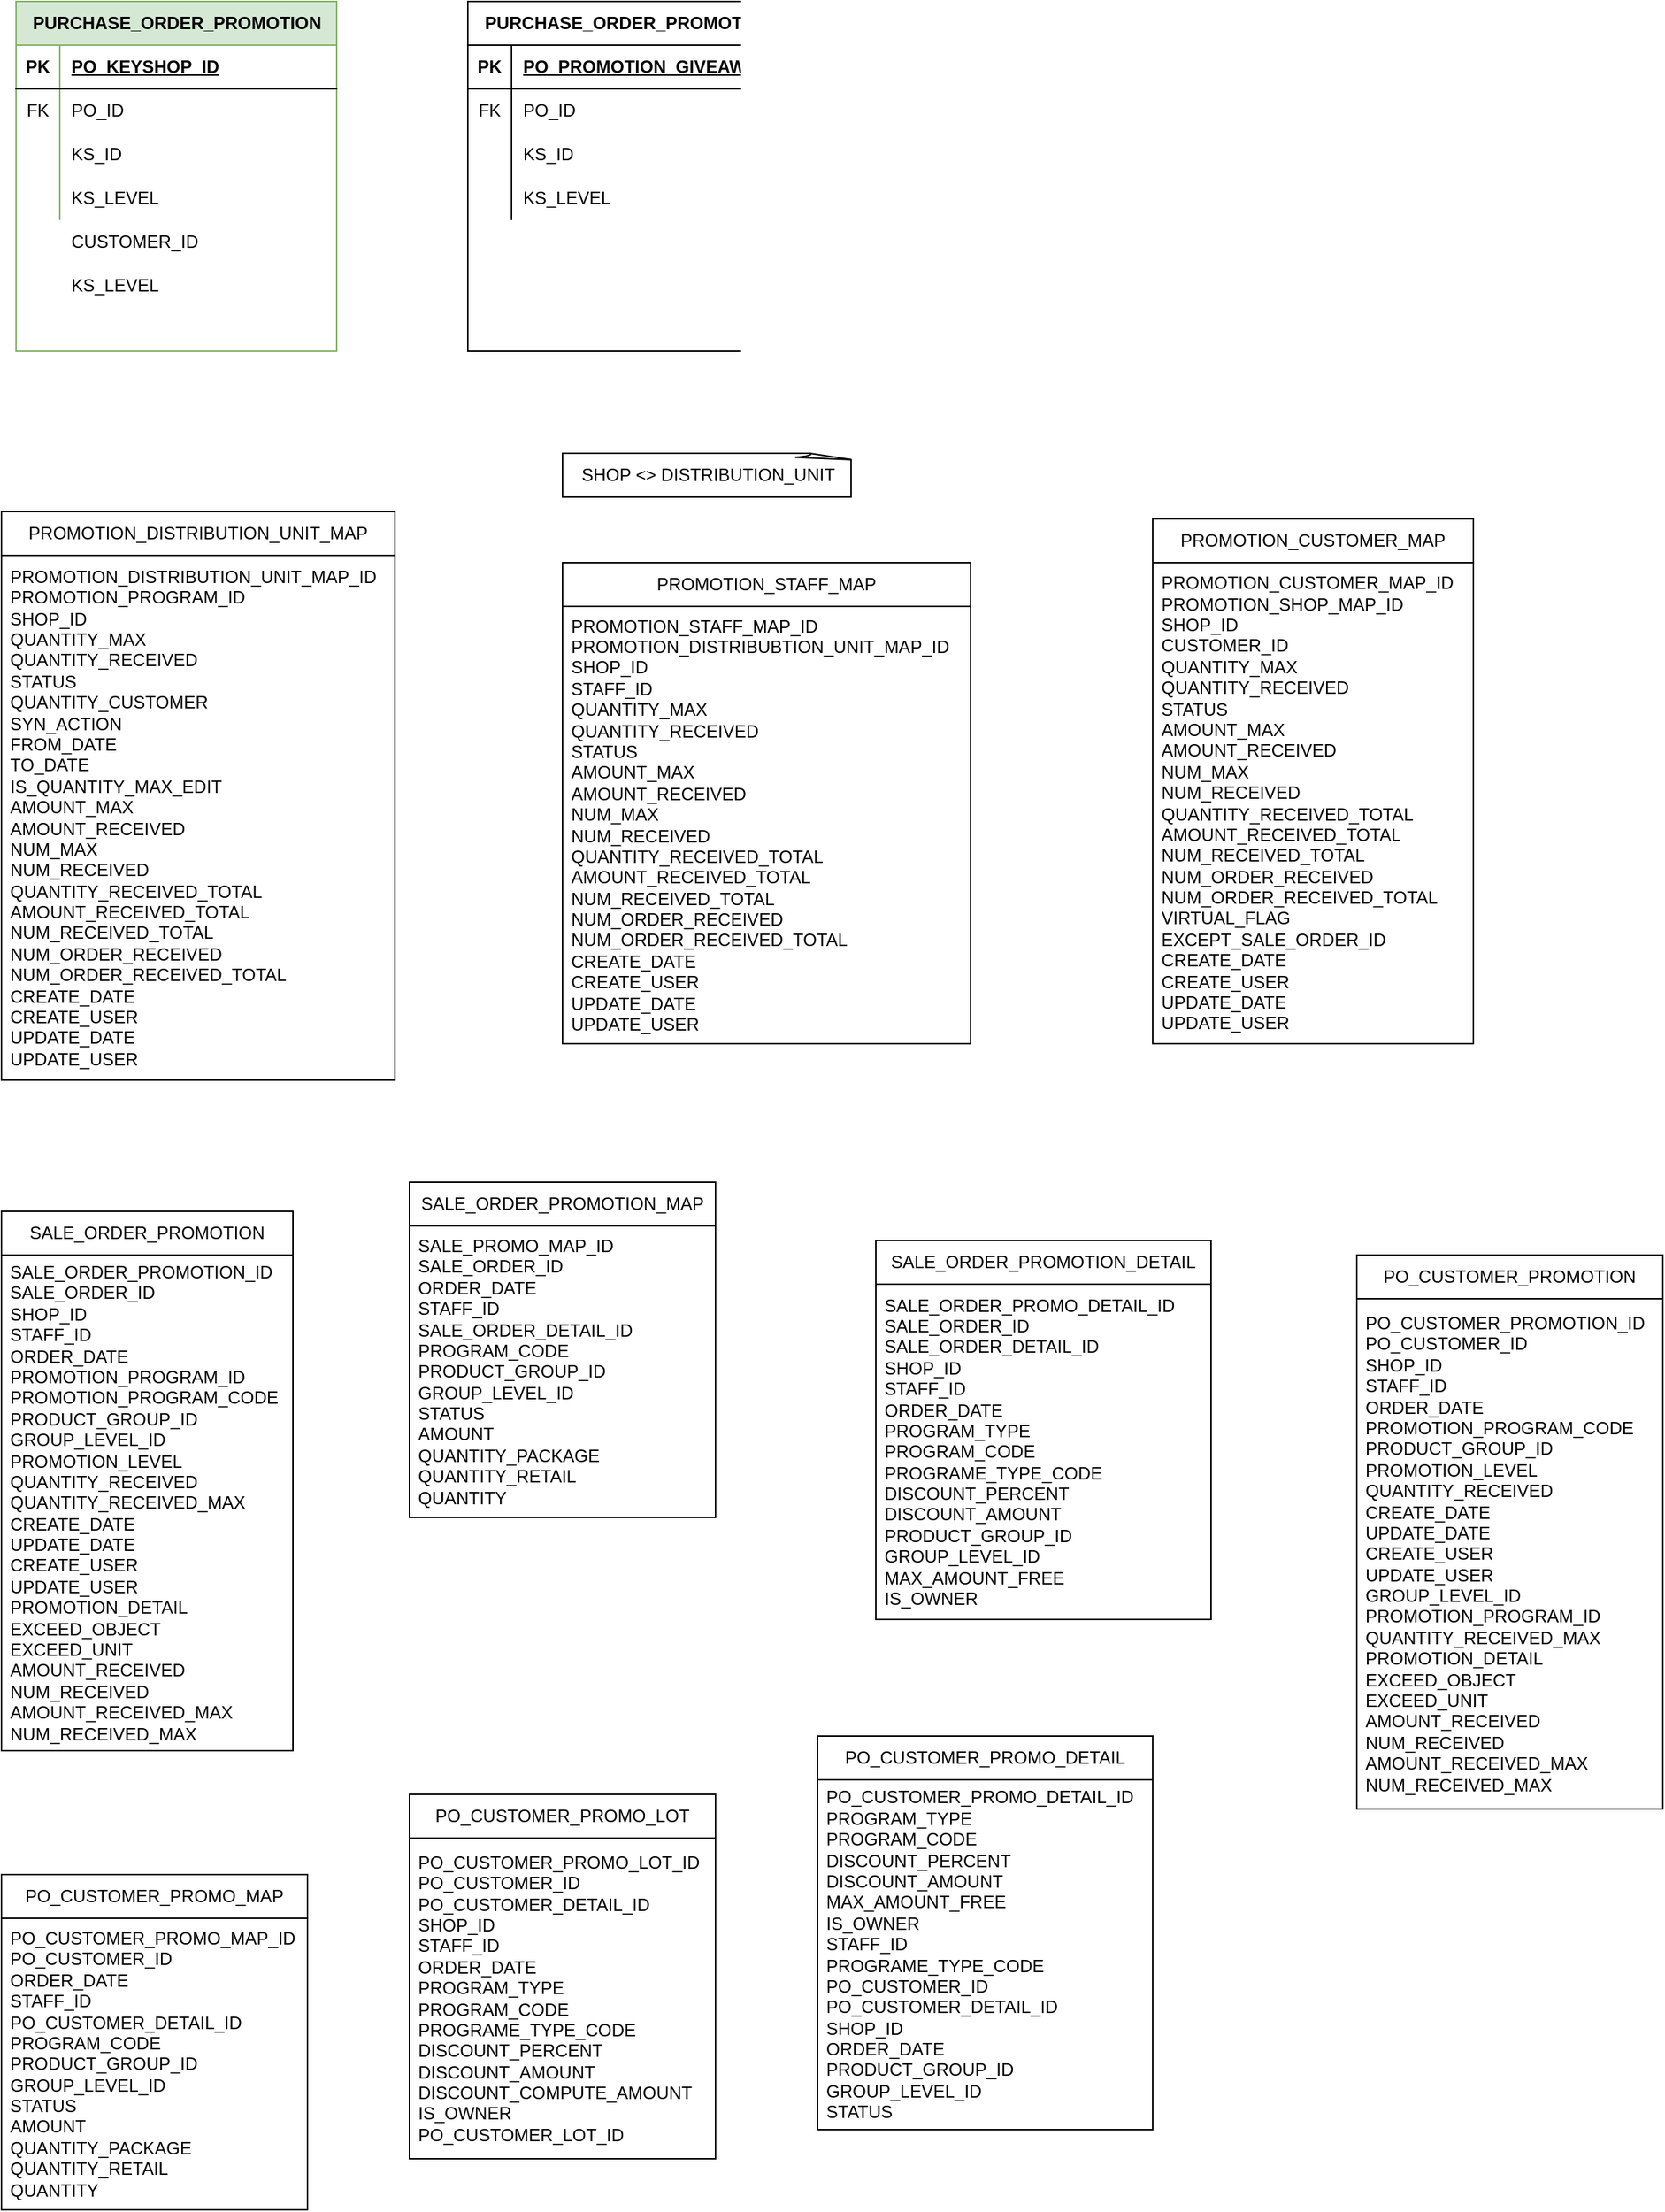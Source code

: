 <mxfile version="21.5.1" type="device" pages="2">
  <diagram name="Page-1" id="YAETa0RxRtE5zhAvjQMX">
    <mxGraphModel dx="2091" dy="976" grid="1" gridSize="10" guides="1" tooltips="1" connect="1" arrows="1" fold="1" page="1" pageScale="1" pageWidth="850" pageHeight="1100" math="0" shadow="0">
      <root>
        <mxCell id="0" />
        <mxCell id="1" parent="0" />
        <mxCell id="jFR62P29gJN-i9rjxBf2-14" value="PURCHASE_ORDER_PROMOTION" style="shape=table;startSize=30;container=1;collapsible=1;childLayout=tableLayout;fixedRows=1;rowLines=0;fontStyle=1;align=center;resizeLast=1;html=1;fillColor=#d5e8d4;strokeColor=#82b366;" parent="1" vertex="1">
          <mxGeometry x="50" y="250" width="220" height="240" as="geometry" />
        </mxCell>
        <mxCell id="jFR62P29gJN-i9rjxBf2-15" value="" style="shape=tableRow;horizontal=0;startSize=0;swimlaneHead=0;swimlaneBody=0;fillColor=none;collapsible=0;dropTarget=0;points=[[0,0.5],[1,0.5]];portConstraint=eastwest;top=0;left=0;right=0;bottom=1;" parent="jFR62P29gJN-i9rjxBf2-14" vertex="1">
          <mxGeometry y="30" width="220" height="30" as="geometry" />
        </mxCell>
        <mxCell id="jFR62P29gJN-i9rjxBf2-16" value="PK" style="shape=partialRectangle;connectable=0;fillColor=none;top=0;left=0;bottom=0;right=0;fontStyle=1;overflow=hidden;whiteSpace=wrap;html=1;" parent="jFR62P29gJN-i9rjxBf2-15" vertex="1">
          <mxGeometry width="30" height="30" as="geometry">
            <mxRectangle width="30" height="30" as="alternateBounds" />
          </mxGeometry>
        </mxCell>
        <mxCell id="jFR62P29gJN-i9rjxBf2-17" value="PO_KEYSHOP_ID" style="shape=partialRectangle;connectable=0;fillColor=none;top=0;left=0;bottom=0;right=0;align=left;spacingLeft=6;fontStyle=5;overflow=hidden;whiteSpace=wrap;html=1;" parent="jFR62P29gJN-i9rjxBf2-15" vertex="1">
          <mxGeometry x="30" width="190" height="30" as="geometry">
            <mxRectangle width="190" height="30" as="alternateBounds" />
          </mxGeometry>
        </mxCell>
        <mxCell id="jFR62P29gJN-i9rjxBf2-18" value="" style="shape=tableRow;horizontal=0;startSize=0;swimlaneHead=0;swimlaneBody=0;fillColor=none;collapsible=0;dropTarget=0;points=[[0,0.5],[1,0.5]];portConstraint=eastwest;top=0;left=0;right=0;bottom=0;" parent="jFR62P29gJN-i9rjxBf2-14" vertex="1">
          <mxGeometry y="60" width="220" height="30" as="geometry" />
        </mxCell>
        <mxCell id="jFR62P29gJN-i9rjxBf2-19" value="FK" style="shape=partialRectangle;connectable=0;fillColor=none;top=0;left=0;bottom=0;right=0;editable=1;overflow=hidden;whiteSpace=wrap;html=1;" parent="jFR62P29gJN-i9rjxBf2-18" vertex="1">
          <mxGeometry width="30" height="30" as="geometry">
            <mxRectangle width="30" height="30" as="alternateBounds" />
          </mxGeometry>
        </mxCell>
        <mxCell id="jFR62P29gJN-i9rjxBf2-20" value="PO_ID" style="shape=partialRectangle;connectable=0;fillColor=none;top=0;left=0;bottom=0;right=0;align=left;spacingLeft=6;overflow=hidden;whiteSpace=wrap;html=1;" parent="jFR62P29gJN-i9rjxBf2-18" vertex="1">
          <mxGeometry x="30" width="190" height="30" as="geometry">
            <mxRectangle width="190" height="30" as="alternateBounds" />
          </mxGeometry>
        </mxCell>
        <mxCell id="jFR62P29gJN-i9rjxBf2-21" value="" style="shape=tableRow;horizontal=0;startSize=0;swimlaneHead=0;swimlaneBody=0;fillColor=none;collapsible=0;dropTarget=0;points=[[0,0.5],[1,0.5]];portConstraint=eastwest;top=0;left=0;right=0;bottom=0;" parent="jFR62P29gJN-i9rjxBf2-14" vertex="1">
          <mxGeometry y="90" width="220" height="30" as="geometry" />
        </mxCell>
        <mxCell id="jFR62P29gJN-i9rjxBf2-22" value="" style="shape=partialRectangle;connectable=0;fillColor=none;top=0;left=0;bottom=0;right=0;editable=1;overflow=hidden;whiteSpace=wrap;html=1;" parent="jFR62P29gJN-i9rjxBf2-21" vertex="1">
          <mxGeometry width="30" height="30" as="geometry">
            <mxRectangle width="30" height="30" as="alternateBounds" />
          </mxGeometry>
        </mxCell>
        <mxCell id="jFR62P29gJN-i9rjxBf2-23" value="KS_ID" style="shape=partialRectangle;connectable=0;fillColor=none;top=0;left=0;bottom=0;right=0;align=left;spacingLeft=6;overflow=hidden;whiteSpace=wrap;html=1;" parent="jFR62P29gJN-i9rjxBf2-21" vertex="1">
          <mxGeometry x="30" width="190" height="30" as="geometry">
            <mxRectangle width="190" height="30" as="alternateBounds" />
          </mxGeometry>
        </mxCell>
        <mxCell id="jFR62P29gJN-i9rjxBf2-24" value="" style="shape=tableRow;horizontal=0;startSize=0;swimlaneHead=0;swimlaneBody=0;fillColor=none;collapsible=0;dropTarget=0;points=[[0,0.5],[1,0.5]];portConstraint=eastwest;top=0;left=0;right=0;bottom=0;" parent="jFR62P29gJN-i9rjxBf2-14" vertex="1">
          <mxGeometry y="120" width="220" height="30" as="geometry" />
        </mxCell>
        <mxCell id="jFR62P29gJN-i9rjxBf2-25" value="" style="shape=partialRectangle;connectable=0;fillColor=none;top=0;left=0;bottom=0;right=0;editable=1;overflow=hidden;whiteSpace=wrap;html=1;" parent="jFR62P29gJN-i9rjxBf2-24" vertex="1">
          <mxGeometry width="30" height="30" as="geometry">
            <mxRectangle width="30" height="30" as="alternateBounds" />
          </mxGeometry>
        </mxCell>
        <mxCell id="jFR62P29gJN-i9rjxBf2-26" value="KS_LEVEL" style="shape=partialRectangle;connectable=0;fillColor=none;top=0;left=0;bottom=0;right=0;align=left;spacingLeft=6;overflow=hidden;whiteSpace=wrap;html=1;" parent="jFR62P29gJN-i9rjxBf2-24" vertex="1">
          <mxGeometry x="30" width="190" height="30" as="geometry">
            <mxRectangle width="190" height="30" as="alternateBounds" />
          </mxGeometry>
        </mxCell>
        <mxCell id="jFR62P29gJN-i9rjxBf2-31" value="CUSTOMER_ID" style="shape=partialRectangle;connectable=0;fillColor=none;top=0;left=0;bottom=0;right=0;align=left;spacingLeft=6;overflow=hidden;whiteSpace=wrap;html=1;" parent="1" vertex="1">
          <mxGeometry x="80" y="400" width="170" height="30" as="geometry">
            <mxRectangle width="170" height="30" as="alternateBounds" />
          </mxGeometry>
        </mxCell>
        <mxCell id="jFR62P29gJN-i9rjxBf2-32" value="KS_LEVEL" style="shape=partialRectangle;connectable=0;fillColor=none;top=0;left=0;bottom=0;right=0;align=left;spacingLeft=6;overflow=hidden;whiteSpace=wrap;html=1;" parent="1" vertex="1">
          <mxGeometry x="80" y="430" width="170" height="30" as="geometry">
            <mxRectangle width="170" height="30" as="alternateBounds" />
          </mxGeometry>
        </mxCell>
        <mxCell id="jFR62P29gJN-i9rjxBf2-33" value="PURCHASE_ORDER_PROMOTION_GIVEAWAY" style="shape=table;startSize=30;container=1;collapsible=1;childLayout=tableLayout;fixedRows=1;rowLines=0;fontStyle=1;align=center;resizeLast=1;html=1;" parent="1" vertex="1">
          <mxGeometry x="360" y="250" width="290" height="240" as="geometry" />
        </mxCell>
        <mxCell id="jFR62P29gJN-i9rjxBf2-34" value="" style="shape=tableRow;horizontal=0;startSize=0;swimlaneHead=0;swimlaneBody=0;fillColor=none;collapsible=0;dropTarget=0;points=[[0,0.5],[1,0.5]];portConstraint=eastwest;top=0;left=0;right=0;bottom=1;" parent="jFR62P29gJN-i9rjxBf2-33" vertex="1">
          <mxGeometry y="30" width="290" height="30" as="geometry" />
        </mxCell>
        <mxCell id="jFR62P29gJN-i9rjxBf2-35" value="PK" style="shape=partialRectangle;connectable=0;fillColor=none;top=0;left=0;bottom=0;right=0;fontStyle=1;overflow=hidden;whiteSpace=wrap;html=1;" parent="jFR62P29gJN-i9rjxBf2-34" vertex="1">
          <mxGeometry width="30" height="30" as="geometry">
            <mxRectangle width="30" height="30" as="alternateBounds" />
          </mxGeometry>
        </mxCell>
        <mxCell id="jFR62P29gJN-i9rjxBf2-36" value="PO_PROMOTION_GIVEAWAY_ID" style="shape=partialRectangle;connectable=0;fillColor=none;top=0;left=0;bottom=0;right=0;align=left;spacingLeft=6;fontStyle=5;overflow=hidden;whiteSpace=wrap;html=1;" parent="jFR62P29gJN-i9rjxBf2-34" vertex="1">
          <mxGeometry x="30" width="260" height="30" as="geometry">
            <mxRectangle width="260" height="30" as="alternateBounds" />
          </mxGeometry>
        </mxCell>
        <mxCell id="jFR62P29gJN-i9rjxBf2-37" value="" style="shape=tableRow;horizontal=0;startSize=0;swimlaneHead=0;swimlaneBody=0;fillColor=none;collapsible=0;dropTarget=0;points=[[0,0.5],[1,0.5]];portConstraint=eastwest;top=0;left=0;right=0;bottom=0;" parent="jFR62P29gJN-i9rjxBf2-33" vertex="1">
          <mxGeometry y="60" width="290" height="30" as="geometry" />
        </mxCell>
        <mxCell id="jFR62P29gJN-i9rjxBf2-38" value="FK" style="shape=partialRectangle;connectable=0;fillColor=none;top=0;left=0;bottom=0;right=0;editable=1;overflow=hidden;whiteSpace=wrap;html=1;" parent="jFR62P29gJN-i9rjxBf2-37" vertex="1">
          <mxGeometry width="30" height="30" as="geometry">
            <mxRectangle width="30" height="30" as="alternateBounds" />
          </mxGeometry>
        </mxCell>
        <mxCell id="jFR62P29gJN-i9rjxBf2-39" value="PO_ID" style="shape=partialRectangle;connectable=0;fillColor=none;top=0;left=0;bottom=0;right=0;align=left;spacingLeft=6;overflow=hidden;whiteSpace=wrap;html=1;" parent="jFR62P29gJN-i9rjxBf2-37" vertex="1">
          <mxGeometry x="30" width="260" height="30" as="geometry">
            <mxRectangle width="260" height="30" as="alternateBounds" />
          </mxGeometry>
        </mxCell>
        <mxCell id="jFR62P29gJN-i9rjxBf2-40" value="" style="shape=tableRow;horizontal=0;startSize=0;swimlaneHead=0;swimlaneBody=0;fillColor=none;collapsible=0;dropTarget=0;points=[[0,0.5],[1,0.5]];portConstraint=eastwest;top=0;left=0;right=0;bottom=0;" parent="jFR62P29gJN-i9rjxBf2-33" vertex="1">
          <mxGeometry y="90" width="290" height="30" as="geometry" />
        </mxCell>
        <mxCell id="jFR62P29gJN-i9rjxBf2-41" value="" style="shape=partialRectangle;connectable=0;fillColor=none;top=0;left=0;bottom=0;right=0;editable=1;overflow=hidden;whiteSpace=wrap;html=1;" parent="jFR62P29gJN-i9rjxBf2-40" vertex="1">
          <mxGeometry width="30" height="30" as="geometry">
            <mxRectangle width="30" height="30" as="alternateBounds" />
          </mxGeometry>
        </mxCell>
        <mxCell id="jFR62P29gJN-i9rjxBf2-42" value="KS_ID" style="shape=partialRectangle;connectable=0;fillColor=none;top=0;left=0;bottom=0;right=0;align=left;spacingLeft=6;overflow=hidden;whiteSpace=wrap;html=1;" parent="jFR62P29gJN-i9rjxBf2-40" vertex="1">
          <mxGeometry x="30" width="260" height="30" as="geometry">
            <mxRectangle width="260" height="30" as="alternateBounds" />
          </mxGeometry>
        </mxCell>
        <mxCell id="jFR62P29gJN-i9rjxBf2-43" value="" style="shape=tableRow;horizontal=0;startSize=0;swimlaneHead=0;swimlaneBody=0;fillColor=none;collapsible=0;dropTarget=0;points=[[0,0.5],[1,0.5]];portConstraint=eastwest;top=0;left=0;right=0;bottom=0;" parent="jFR62P29gJN-i9rjxBf2-33" vertex="1">
          <mxGeometry y="120" width="290" height="30" as="geometry" />
        </mxCell>
        <mxCell id="jFR62P29gJN-i9rjxBf2-44" value="" style="shape=partialRectangle;connectable=0;fillColor=none;top=0;left=0;bottom=0;right=0;editable=1;overflow=hidden;whiteSpace=wrap;html=1;" parent="jFR62P29gJN-i9rjxBf2-43" vertex="1">
          <mxGeometry width="30" height="30" as="geometry">
            <mxRectangle width="30" height="30" as="alternateBounds" />
          </mxGeometry>
        </mxCell>
        <mxCell id="jFR62P29gJN-i9rjxBf2-45" value="KS_LEVEL" style="shape=partialRectangle;connectable=0;fillColor=none;top=0;left=0;bottom=0;right=0;align=left;spacingLeft=6;overflow=hidden;whiteSpace=wrap;html=1;" parent="jFR62P29gJN-i9rjxBf2-43" vertex="1">
          <mxGeometry x="30" width="260" height="30" as="geometry">
            <mxRectangle width="260" height="30" as="alternateBounds" />
          </mxGeometry>
        </mxCell>
        <mxCell id="jFR62P29gJN-i9rjxBf2-64" value="PROMOTION_DISTRIBUTION_UNIT_MAP" style="swimlane;fontStyle=0;childLayout=stackLayout;horizontal=1;startSize=30;horizontalStack=0;resizeParent=1;resizeParentMax=0;resizeLast=0;collapsible=1;marginBottom=0;whiteSpace=wrap;html=1;" parent="1" vertex="1">
          <mxGeometry x="40" y="600" width="270" height="390" as="geometry" />
        </mxCell>
        <mxCell id="jFR62P29gJN-i9rjxBf2-67" value="&lt;div&gt;PROMOTION_DISTRIBUTION_UNIT_MAP_ID&lt;/div&gt;&lt;div&gt;PROMOTION_PROGRAM_ID&lt;/div&gt;&lt;div&gt;SHOP_ID&lt;/div&gt;&lt;div&gt;QUANTITY_MAX&lt;/div&gt;&lt;div&gt;QUANTITY_RECEIVED&lt;/div&gt;&lt;div&gt;STATUS&lt;/div&gt;&lt;div&gt;QUANTITY_CUSTOMER&lt;/div&gt;&lt;div&gt;SYN_ACTION&lt;/div&gt;&lt;div&gt;FROM_DATE&lt;/div&gt;&lt;div&gt;TO_DATE&lt;/div&gt;&lt;div&gt;IS_QUANTITY_MAX_EDIT&lt;/div&gt;&lt;div&gt;AMOUNT_MAX&lt;/div&gt;&lt;div&gt;AMOUNT_RECEIVED&lt;/div&gt;&lt;div&gt;NUM_MAX&lt;/div&gt;&lt;div&gt;NUM_RECEIVED&lt;/div&gt;&lt;div&gt;QUANTITY_RECEIVED_TOTAL&lt;/div&gt;&lt;div&gt;AMOUNT_RECEIVED_TOTAL&lt;/div&gt;&lt;div&gt;NUM_RECEIVED_TOTAL&lt;/div&gt;&lt;div&gt;NUM_ORDER_RECEIVED&lt;/div&gt;&lt;div&gt;NUM_ORDER_RECEIVED_TOTAL&lt;/div&gt;&lt;div&gt;&lt;div style=&quot;border-color: var(--border-color);&quot;&gt;CREATE_DATE&lt;/div&gt;&lt;div style=&quot;border-color: var(--border-color);&quot;&gt;CREATE_USER&lt;/div&gt;&lt;div style=&quot;border-color: var(--border-color);&quot;&gt;UPDATE_DATE&lt;/div&gt;&lt;div style=&quot;border-color: var(--border-color);&quot;&gt;UPDATE_USER&lt;/div&gt;&lt;/div&gt;" style="text;strokeColor=none;fillColor=none;align=left;verticalAlign=middle;spacingLeft=4;spacingRight=4;overflow=hidden;points=[[0,0.5],[1,0.5]];portConstraint=eastwest;rotatable=0;whiteSpace=wrap;html=1;" parent="jFR62P29gJN-i9rjxBf2-64" vertex="1">
          <mxGeometry y="30" width="270" height="360" as="geometry" />
        </mxCell>
        <mxCell id="jFR62P29gJN-i9rjxBf2-68" value="PROMOTION_STAFF_MAP" style="swimlane;fontStyle=0;childLayout=stackLayout;horizontal=1;startSize=30;horizontalStack=0;resizeParent=1;resizeParentMax=0;resizeLast=0;collapsible=1;marginBottom=0;whiteSpace=wrap;html=1;" parent="1" vertex="1">
          <mxGeometry x="425" y="635" width="280" height="330" as="geometry" />
        </mxCell>
        <mxCell id="jFR62P29gJN-i9rjxBf2-69" value="&lt;div&gt;PROMOTION_STAFF_MAP_ID&lt;/div&gt;&lt;div&gt;PROMOTION_DISTRIBUBTION_UNIT_MAP_ID&lt;/div&gt;&lt;div&gt;SHOP_ID&lt;/div&gt;&lt;div&gt;STAFF_ID&lt;/div&gt;&lt;div&gt;QUANTITY_MAX&lt;/div&gt;&lt;div&gt;QUANTITY_RECEIVED&lt;/div&gt;&lt;div&gt;STATUS&lt;/div&gt;&lt;div&gt;AMOUNT_MAX&lt;/div&gt;&lt;div&gt;AMOUNT_RECEIVED&lt;/div&gt;&lt;div&gt;NUM_MAX&lt;/div&gt;&lt;div&gt;NUM_RECEIVED&lt;/div&gt;&lt;div&gt;QUANTITY_RECEIVED_TOTAL&lt;/div&gt;&lt;div&gt;AMOUNT_RECEIVED_TOTAL&lt;/div&gt;&lt;div&gt;NUM_RECEIVED_TOTAL&lt;/div&gt;&lt;div&gt;NUM_ORDER_RECEIVED&lt;/div&gt;&lt;div&gt;NUM_ORDER_RECEIVED_TOTAL&lt;/div&gt;&lt;div&gt;&lt;div style=&quot;border-color: var(--border-color);&quot;&gt;CREATE_DATE&lt;/div&gt;&lt;div style=&quot;border-color: var(--border-color);&quot;&gt;CREATE_USER&lt;/div&gt;&lt;div style=&quot;border-color: var(--border-color);&quot;&gt;UPDATE_DATE&lt;/div&gt;&lt;div style=&quot;border-color: var(--border-color);&quot;&gt;UPDATE_USER&lt;/div&gt;&lt;/div&gt;" style="text;strokeColor=none;fillColor=none;align=left;verticalAlign=middle;spacingLeft=4;spacingRight=4;overflow=hidden;points=[[0,0.5],[1,0.5]];portConstraint=eastwest;rotatable=0;whiteSpace=wrap;html=1;" parent="jFR62P29gJN-i9rjxBf2-68" vertex="1">
          <mxGeometry y="30" width="280" height="300" as="geometry" />
        </mxCell>
        <mxCell id="jFR62P29gJN-i9rjxBf2-70" value="PROMOTION_CUSTOMER_MAP" style="swimlane;fontStyle=0;childLayout=stackLayout;horizontal=1;startSize=30;horizontalStack=0;resizeParent=1;resizeParentMax=0;resizeLast=0;collapsible=1;marginBottom=0;whiteSpace=wrap;html=1;" parent="1" vertex="1">
          <mxGeometry x="830" y="605" width="220" height="360" as="geometry" />
        </mxCell>
        <mxCell id="jFR62P29gJN-i9rjxBf2-71" value="&lt;div&gt;PROMOTION_CUSTOMER_MAP_ID&lt;/div&gt;&lt;div&gt;PROMOTION_SHOP_MAP_ID&lt;/div&gt;&lt;div&gt;SHOP_ID&lt;/div&gt;&lt;div&gt;CUSTOMER_ID&lt;/div&gt;&lt;div&gt;QUANTITY_MAX&lt;/div&gt;&lt;div&gt;QUANTITY_RECEIVED&lt;/div&gt;&lt;div&gt;STATUS&lt;/div&gt;&lt;div&gt;AMOUNT_MAX&lt;/div&gt;&lt;div&gt;AMOUNT_RECEIVED&lt;/div&gt;&lt;div&gt;NUM_MAX&lt;/div&gt;&lt;div&gt;NUM_RECEIVED&lt;/div&gt;&lt;div&gt;QUANTITY_RECEIVED_TOTAL&lt;/div&gt;&lt;div&gt;AMOUNT_RECEIVED_TOTAL&lt;/div&gt;&lt;div&gt;NUM_RECEIVED_TOTAL&lt;/div&gt;&lt;div&gt;NUM_ORDER_RECEIVED&lt;/div&gt;&lt;div&gt;NUM_ORDER_RECEIVED_TOTAL&lt;/div&gt;&lt;div&gt;VIRTUAL_FLAG&lt;/div&gt;&lt;div&gt;EXCEPT_SALE_ORDER_ID&lt;/div&gt;&lt;div&gt;&lt;div style=&quot;border-color: var(--border-color);&quot;&gt;CREATE_DATE&lt;/div&gt;&lt;div style=&quot;border-color: var(--border-color);&quot;&gt;CREATE_USER&lt;/div&gt;&lt;div style=&quot;border-color: var(--border-color);&quot;&gt;UPDATE_DATE&lt;/div&gt;&lt;div style=&quot;border-color: var(--border-color);&quot;&gt;UPDATE_USER&lt;/div&gt;&lt;/div&gt;" style="text;strokeColor=none;fillColor=none;align=left;verticalAlign=middle;spacingLeft=4;spacingRight=4;overflow=hidden;points=[[0,0.5],[1,0.5]];portConstraint=eastwest;rotatable=0;whiteSpace=wrap;html=1;" parent="jFR62P29gJN-i9rjxBf2-70" vertex="1">
          <mxGeometry y="30" width="220" height="330" as="geometry" />
        </mxCell>
        <mxCell id="jFR62P29gJN-i9rjxBf2-72" value="SALE_ORDER_PROMOTION_MAP" style="swimlane;fontStyle=0;childLayout=stackLayout;horizontal=1;startSize=30;horizontalStack=0;resizeParent=1;resizeParentMax=0;resizeLast=0;collapsible=1;marginBottom=0;whiteSpace=wrap;html=1;" parent="1" vertex="1">
          <mxGeometry x="320" y="1060" width="210" height="230" as="geometry" />
        </mxCell>
        <mxCell id="jFR62P29gJN-i9rjxBf2-73" value="&lt;div&gt;SALE_PROMO_MAP_ID&lt;/div&gt;&lt;div&gt;SALE_ORDER_ID&lt;/div&gt;&lt;div&gt;ORDER_DATE&lt;/div&gt;&lt;div&gt;STAFF_ID&lt;/div&gt;&lt;div&gt;SALE_ORDER_DETAIL_ID&lt;/div&gt;&lt;div&gt;PROGRAM_CODE&lt;/div&gt;&lt;div&gt;PRODUCT_GROUP_ID&lt;/div&gt;&lt;div&gt;GROUP_LEVEL_ID&lt;/div&gt;&lt;div&gt;STATUS&lt;/div&gt;&lt;div&gt;AMOUNT&lt;/div&gt;&lt;div&gt;QUANTITY_PACKAGE&lt;/div&gt;&lt;div&gt;QUANTITY_RETAIL&lt;/div&gt;&lt;div&gt;QUANTITY&lt;/div&gt;" style="text;strokeColor=none;fillColor=none;align=left;verticalAlign=middle;spacingLeft=4;spacingRight=4;overflow=hidden;points=[[0,0.5],[1,0.5]];portConstraint=eastwest;rotatable=0;whiteSpace=wrap;html=1;" parent="jFR62P29gJN-i9rjxBf2-72" vertex="1">
          <mxGeometry y="30" width="210" height="200" as="geometry" />
        </mxCell>
        <mxCell id="jFR62P29gJN-i9rjxBf2-75" value="SHOP &amp;lt;&amp;gt; DISTRIBUTION_UNIT" style="whiteSpace=wrap;html=1;shape=mxgraph.basic.document" parent="1" vertex="1">
          <mxGeometry x="425" y="560" width="200" height="30" as="geometry" />
        </mxCell>
        <mxCell id="jFR62P29gJN-i9rjxBf2-76" value="SALE_ORDER_PROMOTION" style="swimlane;fontStyle=0;childLayout=stackLayout;horizontal=1;startSize=30;horizontalStack=0;resizeParent=1;resizeParentMax=0;resizeLast=0;collapsible=1;marginBottom=0;whiteSpace=wrap;html=1;" parent="1" vertex="1">
          <mxGeometry x="40" y="1080" width="200" height="370" as="geometry" />
        </mxCell>
        <mxCell id="jFR62P29gJN-i9rjxBf2-77" value="&lt;div&gt;SALE_ORDER_PROMOTION_ID&lt;/div&gt;&lt;div&gt;SALE_ORDER_ID&lt;/div&gt;&lt;div&gt;SHOP_ID&lt;/div&gt;&lt;div&gt;STAFF_ID&lt;/div&gt;&lt;div&gt;ORDER_DATE&lt;/div&gt;&lt;div&gt;PROMOTION_PROGRAM_ID&lt;/div&gt;&lt;div&gt;PROMOTION_PROGRAM_CODE&lt;/div&gt;&lt;div&gt;PRODUCT_GROUP_ID&lt;/div&gt;&lt;div&gt;GROUP_LEVEL_ID&lt;/div&gt;&lt;div&gt;PROMOTION_LEVEL&lt;/div&gt;&lt;div&gt;QUANTITY_RECEIVED&lt;/div&gt;&lt;div&gt;QUANTITY_RECEIVED_MAX&lt;/div&gt;&lt;div&gt;CREATE_DATE&lt;/div&gt;&lt;div&gt;UPDATE_DATE&lt;/div&gt;&lt;div&gt;CREATE_USER&lt;/div&gt;&lt;div&gt;UPDATE_USER&lt;/div&gt;&lt;div&gt;PROMOTION_DETAIL&lt;/div&gt;&lt;div&gt;EXCEED_OBJECT&lt;/div&gt;&lt;div&gt;EXCEED_UNIT&lt;/div&gt;&lt;div&gt;AMOUNT_RECEIVED&lt;/div&gt;&lt;div&gt;NUM_RECEIVED&lt;/div&gt;&lt;div&gt;AMOUNT_RECEIVED_MAX&lt;/div&gt;&lt;div&gt;NUM_RECEIVED_MAX&lt;/div&gt;" style="text;strokeColor=none;fillColor=none;align=left;verticalAlign=middle;spacingLeft=4;spacingRight=4;overflow=hidden;points=[[0,0.5],[1,0.5]];portConstraint=eastwest;rotatable=0;whiteSpace=wrap;html=1;" parent="jFR62P29gJN-i9rjxBf2-76" vertex="1">
          <mxGeometry y="30" width="200" height="340" as="geometry" />
        </mxCell>
        <mxCell id="jFR62P29gJN-i9rjxBf2-78" value="SALE_ORDER_PROMOTION_DETAIL" style="swimlane;fontStyle=0;childLayout=stackLayout;horizontal=1;startSize=30;horizontalStack=0;resizeParent=1;resizeParentMax=0;resizeLast=0;collapsible=1;marginBottom=0;whiteSpace=wrap;html=1;" parent="1" vertex="1">
          <mxGeometry x="640" y="1100" width="230" height="260" as="geometry" />
        </mxCell>
        <mxCell id="jFR62P29gJN-i9rjxBf2-79" value="&lt;div&gt;SALE_ORDER_PROMO_DETAIL_ID&lt;/div&gt;&lt;div&gt;SALE_ORDER_ID&lt;/div&gt;&lt;div&gt;SALE_ORDER_DETAIL_ID&lt;/div&gt;&lt;div&gt;SHOP_ID&lt;/div&gt;&lt;div&gt;STAFF_ID&lt;/div&gt;&lt;div&gt;ORDER_DATE&lt;/div&gt;&lt;div&gt;PROGRAM_TYPE&lt;/div&gt;&lt;div&gt;PROGRAM_CODE&lt;/div&gt;&lt;div&gt;PROGRAME_TYPE_CODE&lt;/div&gt;&lt;div&gt;DISCOUNT_PERCENT&lt;/div&gt;&lt;div&gt;DISCOUNT_AMOUNT&lt;/div&gt;&lt;div&gt;PRODUCT_GROUP_ID&lt;/div&gt;&lt;div&gt;GROUP_LEVEL_ID&lt;/div&gt;&lt;div&gt;MAX_AMOUNT_FREE&lt;/div&gt;&lt;div&gt;IS_OWNER&lt;/div&gt;" style="text;strokeColor=none;fillColor=none;align=left;verticalAlign=middle;spacingLeft=4;spacingRight=4;overflow=hidden;points=[[0,0.5],[1,0.5]];portConstraint=eastwest;rotatable=0;whiteSpace=wrap;html=1;" parent="jFR62P29gJN-i9rjxBf2-78" vertex="1">
          <mxGeometry y="30" width="230" height="230" as="geometry" />
        </mxCell>
        <mxCell id="jFR62P29gJN-i9rjxBf2-80" value="PO_CUSTOMER_PROMOTION" style="swimlane;fontStyle=0;childLayout=stackLayout;horizontal=1;startSize=30;horizontalStack=0;resizeParent=1;resizeParentMax=0;resizeLast=0;collapsible=1;marginBottom=0;whiteSpace=wrap;html=1;" parent="1" vertex="1">
          <mxGeometry x="970" y="1110" width="210" height="380" as="geometry" />
        </mxCell>
        <mxCell id="jFR62P29gJN-i9rjxBf2-81" value="&lt;div&gt;PO_CUSTOMER_PROMOTION_ID&lt;/div&gt;&lt;div&gt;PO_CUSTOMER_ID&lt;/div&gt;&lt;div&gt;SHOP_ID&lt;/div&gt;&lt;div&gt;STAFF_ID&lt;/div&gt;&lt;div&gt;ORDER_DATE&lt;/div&gt;&lt;div&gt;PROMOTION_PROGRAM_CODE&lt;/div&gt;&lt;div&gt;PRODUCT_GROUP_ID&lt;/div&gt;&lt;div&gt;PROMOTION_LEVEL&lt;/div&gt;&lt;div&gt;QUANTITY_RECEIVED&lt;/div&gt;&lt;div&gt;CREATE_DATE&lt;/div&gt;&lt;div&gt;UPDATE_DATE&lt;/div&gt;&lt;div&gt;CREATE_USER&lt;/div&gt;&lt;div&gt;UPDATE_USER&lt;/div&gt;&lt;div&gt;GROUP_LEVEL_ID&lt;/div&gt;&lt;div&gt;PROMOTION_PROGRAM_ID&lt;/div&gt;&lt;div&gt;QUANTITY_RECEIVED_MAX&lt;/div&gt;&lt;div&gt;PROMOTION_DETAIL&lt;/div&gt;&lt;div&gt;EXCEED_OBJECT&lt;/div&gt;&lt;div&gt;EXCEED_UNIT&lt;/div&gt;&lt;div&gt;AMOUNT_RECEIVED&lt;/div&gt;&lt;div&gt;NUM_RECEIVED&lt;/div&gt;&lt;div&gt;AMOUNT_RECEIVED_MAX&lt;/div&gt;&lt;div&gt;NUM_RECEIVED_MAX&lt;/div&gt;" style="text;strokeColor=none;fillColor=none;align=left;verticalAlign=middle;spacingLeft=4;spacingRight=4;overflow=hidden;points=[[0,0.5],[1,0.5]];portConstraint=eastwest;rotatable=0;whiteSpace=wrap;html=1;" parent="jFR62P29gJN-i9rjxBf2-80" vertex="1">
          <mxGeometry y="30" width="210" height="350" as="geometry" />
        </mxCell>
        <mxCell id="jFR62P29gJN-i9rjxBf2-82" value="PO_CUSTOMER_PROMO_MAP" style="swimlane;fontStyle=0;childLayout=stackLayout;horizontal=1;startSize=30;horizontalStack=0;resizeParent=1;resizeParentMax=0;resizeLast=0;collapsible=1;marginBottom=0;whiteSpace=wrap;html=1;" parent="1" vertex="1">
          <mxGeometry x="40" y="1535" width="210" height="230" as="geometry" />
        </mxCell>
        <mxCell id="jFR62P29gJN-i9rjxBf2-83" value="&lt;div&gt;PO_CUSTOMER_PROMO_MAP_ID&lt;/div&gt;&lt;div&gt;PO_CUSTOMER_ID&lt;/div&gt;&lt;div&gt;ORDER_DATE&lt;/div&gt;&lt;div&gt;STAFF_ID&lt;/div&gt;&lt;div&gt;PO_CUSTOMER_DETAIL_ID&lt;/div&gt;&lt;div&gt;PROGRAM_CODE&lt;/div&gt;&lt;div&gt;PRODUCT_GROUP_ID&lt;/div&gt;&lt;div&gt;GROUP_LEVEL_ID&lt;/div&gt;&lt;div&gt;STATUS&lt;/div&gt;&lt;div&gt;AMOUNT&lt;/div&gt;&lt;div&gt;QUANTITY_PACKAGE&lt;/div&gt;&lt;div&gt;QUANTITY_RETAIL&lt;/div&gt;&lt;div&gt;QUANTITY&lt;/div&gt;" style="text;strokeColor=none;fillColor=none;align=left;verticalAlign=middle;spacingLeft=4;spacingRight=4;overflow=hidden;points=[[0,0.5],[1,0.5]];portConstraint=eastwest;rotatable=0;whiteSpace=wrap;html=1;" parent="jFR62P29gJN-i9rjxBf2-82" vertex="1">
          <mxGeometry y="30" width="210" height="200" as="geometry" />
        </mxCell>
        <mxCell id="jFR62P29gJN-i9rjxBf2-84" value="PO_CUSTOMER_PROMO_LOT" style="swimlane;fontStyle=0;childLayout=stackLayout;horizontal=1;startSize=30;horizontalStack=0;resizeParent=1;resizeParentMax=0;resizeLast=0;collapsible=1;marginBottom=0;whiteSpace=wrap;html=1;" parent="1" vertex="1">
          <mxGeometry x="320" y="1480" width="210" height="250" as="geometry" />
        </mxCell>
        <mxCell id="jFR62P29gJN-i9rjxBf2-85" value="&lt;div&gt;PO_CUSTOMER_PROMO_LOT_ID&lt;/div&gt;&lt;div&gt;PO_CUSTOMER_ID&lt;/div&gt;&lt;div&gt;PO_CUSTOMER_DETAIL_ID&lt;/div&gt;&lt;div&gt;SHOP_ID&lt;/div&gt;&lt;div&gt;STAFF_ID&lt;/div&gt;&lt;div&gt;ORDER_DATE&lt;/div&gt;&lt;div&gt;PROGRAM_TYPE&lt;/div&gt;&lt;div&gt;PROGRAM_CODE&lt;/div&gt;&lt;div&gt;PROGRAME_TYPE_CODE&lt;/div&gt;&lt;div&gt;DISCOUNT_PERCENT&lt;/div&gt;&lt;div&gt;DISCOUNT_AMOUNT&lt;/div&gt;&lt;div&gt;DISCOUNT_COMPUTE_AMOUNT&lt;/div&gt;&lt;div&gt;IS_OWNER&lt;/div&gt;&lt;div&gt;PO_CUSTOMER_LOT_ID&lt;/div&gt;" style="text;strokeColor=none;fillColor=none;align=left;verticalAlign=middle;spacingLeft=4;spacingRight=4;overflow=hidden;points=[[0,0.5],[1,0.5]];portConstraint=eastwest;rotatable=0;whiteSpace=wrap;html=1;" parent="jFR62P29gJN-i9rjxBf2-84" vertex="1">
          <mxGeometry y="30" width="210" height="220" as="geometry" />
        </mxCell>
        <mxCell id="jFR62P29gJN-i9rjxBf2-86" value="PO_CUSTOMER_PROMO_DETAIL" style="swimlane;fontStyle=0;childLayout=stackLayout;horizontal=1;startSize=30;horizontalStack=0;resizeParent=1;resizeParentMax=0;resizeLast=0;collapsible=1;marginBottom=0;whiteSpace=wrap;html=1;" parent="1" vertex="1">
          <mxGeometry x="600" y="1440" width="230" height="270" as="geometry" />
        </mxCell>
        <mxCell id="jFR62P29gJN-i9rjxBf2-87" value="&lt;div&gt;PO_CUSTOMER_PROMO_DETAIL_ID&lt;/div&gt;&lt;div&gt;PROGRAM_TYPE&lt;/div&gt;&lt;div&gt;PROGRAM_CODE&lt;/div&gt;&lt;div&gt;DISCOUNT_PERCENT&lt;/div&gt;&lt;div&gt;DISCOUNT_AMOUNT&lt;/div&gt;&lt;div&gt;MAX_AMOUNT_FREE&lt;/div&gt;&lt;div&gt;IS_OWNER&lt;/div&gt;&lt;div&gt;STAFF_ID&lt;/div&gt;&lt;div&gt;PROGRAME_TYPE_CODE&lt;/div&gt;&lt;div&gt;PO_CUSTOMER_ID&lt;/div&gt;&lt;div&gt;PO_CUSTOMER_DETAIL_ID&lt;/div&gt;&lt;div&gt;SHOP_ID&lt;/div&gt;&lt;div&gt;ORDER_DATE&lt;/div&gt;&lt;div&gt;PRODUCT_GROUP_ID&lt;/div&gt;&lt;div&gt;GROUP_LEVEL_ID&lt;/div&gt;&lt;div&gt;STATUS&lt;/div&gt;" style="text;strokeColor=none;fillColor=none;align=left;verticalAlign=middle;spacingLeft=4;spacingRight=4;overflow=hidden;points=[[0,0.5],[1,0.5]];portConstraint=eastwest;rotatable=0;whiteSpace=wrap;html=1;" parent="jFR62P29gJN-i9rjxBf2-86" vertex="1">
          <mxGeometry y="30" width="230" height="240" as="geometry" />
        </mxCell>
      </root>
    </mxGraphModel>
  </diagram>
  <diagram id="rO0FgRzFxx0T18h3Yygx" name="Page-2">
    <mxGraphModel dx="1917" dy="948" grid="1" gridSize="10" guides="1" tooltips="1" connect="1" arrows="1" fold="1" page="1" pageScale="1" pageWidth="850" pageHeight="1100" math="0" shadow="0">
      <root>
        <mxCell id="0" />
        <mxCell id="1" parent="0" />
        <mxCell id="ZILnqPvVfEJ9x1n6Lq8S-1" value="&lt;table style=&quot;border-collapse:&lt;br/&gt; collapse;width:48pt&quot; width=&quot;64&quot; cellspacing=&quot;0&quot; cellpadding=&quot;0&quot; border=&quot;0&quot;&gt;&lt;tbody&gt;&lt;tr style=&quot;height:14.4pt&quot; height=&quot;19&quot;&gt;&lt;br/&gt;  &lt;td style=&quot;height:14.4pt;width:48pt&quot; width=&quot;64&quot; height=&quot;19&quot;&gt;SALE_ORDER_PROMOTION&lt;/td&gt;&lt;/tr&gt;&lt;/tbody&gt;&lt;/table&gt;" style="swimlane;fontStyle=0;childLayout=stackLayout;horizontal=1;startSize=30;horizontalStack=0;resizeParent=1;resizeParentMax=0;resizeLast=0;collapsible=1;marginBottom=0;whiteSpace=wrap;html=1;" vertex="1" parent="1">
          <mxGeometry x="30" y="60" width="200" height="380" as="geometry" />
        </mxCell>
        <mxCell id="ZILnqPvVfEJ9x1n6Lq8S-2" value="&lt;div&gt;&lt;b&gt;SO_PROMOTION_ID&lt;/b&gt;&lt;/div&gt;&lt;div&gt;SALE_ORDER_ID&lt;/div&gt;&lt;div&gt;SHOP_ID&lt;/div&gt;&lt;div&gt;STAFF_ID&lt;/div&gt;&lt;div&gt;ORDER_DATE&lt;/div&gt;&lt;div&gt;PROMOTION_PROGRAM_ID&lt;/div&gt;&lt;div&gt;PROMOTION_PROGRAM_CODE&lt;/div&gt;&lt;div&gt;PRODUCT_GROUP_ID&lt;/div&gt;&lt;div&gt;GROUP_LEVEL_ID&lt;/div&gt;&lt;div&gt;PROMOTION_LEVEL&lt;/div&gt;&lt;div&gt;QUANTITY_RECEIVED&lt;/div&gt;&lt;div&gt;QUANTITY_RECEIVED_MAX&lt;/div&gt;&lt;div&gt;CREATE_DATE&lt;/div&gt;&lt;div&gt;UPDATE_DATE&lt;/div&gt;&lt;div&gt;CREATE_USER&lt;/div&gt;&lt;div&gt;UPDATE_USER&lt;/div&gt;&lt;div&gt;PROMOTION_DETAIL&lt;/div&gt;&lt;div&gt;EXCEED_OBJECT&lt;/div&gt;&lt;div&gt;EXCEED_UNIT&lt;/div&gt;&lt;div&gt;AMOUNT_RECEIVED&lt;/div&gt;&lt;div&gt;NUM_RECEIVED&lt;/div&gt;&lt;div&gt;AMOUNT_RECEIVED_MAX&lt;/div&gt;&lt;div&gt;NUM_RECEIVED_MAX&lt;/div&gt;" style="text;strokeColor=none;fillColor=none;align=left;verticalAlign=middle;spacingLeft=4;spacingRight=4;overflow=hidden;points=[[0,0.5],[1,0.5]];portConstraint=eastwest;rotatable=0;whiteSpace=wrap;html=1;" vertex="1" parent="ZILnqPvVfEJ9x1n6Lq8S-1">
          <mxGeometry y="30" width="200" height="350" as="geometry" />
        </mxCell>
        <mxCell id="ZILnqPvVfEJ9x1n6Lq8S-3" value="&lt;br&gt;&lt;table style=&quot;border-collapse:&lt;br/&gt; collapse;width:48pt&quot; width=&quot;64&quot; cellspacing=&quot;0&quot; cellpadding=&quot;0&quot; border=&quot;0&quot;&gt;&lt;tbody&gt;&lt;tr style=&quot;height:14.4pt&quot; height=&quot;19&quot;&gt;  &lt;td style=&quot;height:14.4pt;width:48pt&quot; width=&quot;64&quot; height=&quot;19&quot;&gt;SALE_ORDER_PROMOTION_DETAIL&lt;/td&gt;&lt;/tr&gt;&lt;/tbody&gt;&lt;/table&gt;" style="swimlane;fontStyle=0;childLayout=stackLayout;horizontal=1;startSize=30;horizontalStack=0;resizeParent=1;resizeParentMax=0;resizeLast=0;collapsible=1;marginBottom=0;whiteSpace=wrap;html=1;" vertex="1" parent="1">
          <mxGeometry x="450" y="60" width="220" height="380" as="geometry" />
        </mxCell>
        <mxCell id="ZILnqPvVfEJ9x1n6Lq8S-4" value="&lt;div&gt;&lt;b&gt;SO_PROMOTION_ID&lt;/b&gt;&lt;/div&gt;&lt;div&gt;SALE_ORDER_ID&lt;/div&gt;&lt;div&gt;SHOP_ID&lt;/div&gt;&lt;div&gt;STAFF_ID&lt;/div&gt;&lt;div&gt;ORDER_DATE&lt;/div&gt;&lt;div&gt;PROMOTION_PROGRAM_ID&lt;/div&gt;&lt;div&gt;PROMOTION_PROGRAM_CODE&lt;/div&gt;&lt;div&gt;PRODUCT_GROUP_ID&lt;/div&gt;&lt;div&gt;GROUP_LEVEL_ID&lt;/div&gt;&lt;div&gt;PROMOTION_LEVEL&lt;/div&gt;&lt;div&gt;QUANTITY_RECEIVED&lt;/div&gt;&lt;div&gt;QUANTITY_RECEIVED_MAX&lt;/div&gt;&lt;div&gt;CREATE_DATE&lt;/div&gt;&lt;div&gt;UPDATE_DATE&lt;/div&gt;&lt;div&gt;CREATE_USER&lt;/div&gt;&lt;div&gt;UPDATE_USER&lt;/div&gt;&lt;div&gt;PROMOTION_DETAIL&lt;/div&gt;&lt;div&gt;EXCEED_OBJECT&lt;/div&gt;&lt;div&gt;EXCEED_UNIT&lt;/div&gt;&lt;div&gt;AMOUNT_RECEIVED&lt;/div&gt;&lt;div&gt;NUM_RECEIVED&lt;/div&gt;&lt;div&gt;AMOUNT_RECEIVED_MAX&lt;/div&gt;&lt;div&gt;NUM_RECEIVED_MAX&lt;/div&gt;" style="text;strokeColor=none;fillColor=none;align=left;verticalAlign=middle;spacingLeft=4;spacingRight=4;overflow=hidden;points=[[0,0.5],[1,0.5]];portConstraint=eastwest;rotatable=0;whiteSpace=wrap;html=1;" vertex="1" parent="ZILnqPvVfEJ9x1n6Lq8S-3">
          <mxGeometry y="30" width="220" height="350" as="geometry" />
        </mxCell>
        <mxCell id="ZILnqPvVfEJ9x1n6Lq8S-404" value="&lt;table style=&quot;border-collapse:&lt;br/&gt; collapse;width:48pt&quot; width=&quot;64&quot; cellspacing=&quot;0&quot; cellpadding=&quot;0&quot; border=&quot;0&quot;&gt;&lt;tbody&gt;&lt;tr style=&quot;height:14.4pt&quot; height=&quot;19&quot;&gt;&lt;td style=&quot;height:14.4pt;width:48pt&quot; width=&quot;64&quot; height=&quot;19&quot;&gt;&lt;/td&gt;&lt;/tr&gt;&lt;/tbody&gt;&lt;/table&gt;PROMOTION_MAP_DELTA" style="swimlane;fontStyle=0;childLayout=stackLayout;horizontal=1;startSize=30;horizontalStack=0;resizeParent=1;resizeParentMax=0;resizeLast=0;collapsible=1;marginBottom=0;whiteSpace=wrap;html=1;" vertex="1" parent="1">
          <mxGeometry x="130" y="615" width="220" height="400" as="geometry" />
        </mxCell>
        <mxCell id="ZILnqPvVfEJ9x1n6Lq8S-407" style="edgeStyle=orthogonalEdgeStyle;rounded=0;orthogonalLoop=1;jettySize=auto;html=1;" edge="1" parent="ZILnqPvVfEJ9x1n6Lq8S-404" source="ZILnqPvVfEJ9x1n6Lq8S-405">
          <mxGeometry relative="1" as="geometry">
            <mxPoint x="-70" y="-175" as="targetPoint" />
          </mxGeometry>
        </mxCell>
        <mxCell id="ZILnqPvVfEJ9x1n6Lq8S-405" value="&lt;div&gt;&lt;b&gt;PROMOTION_MAP_DELTA_ID&lt;/b&gt;&lt;/div&gt;&lt;div&gt;PROMOTION_SHOP_MAP_ID&lt;/div&gt;&lt;div&gt;PROMOTION_STAFF_MAP_ID&lt;/div&gt;&lt;div&gt;PROMOTION_CUSTOMER_MAP_ID&lt;/div&gt;&lt;div&gt;QUANTITY_DELTA&lt;/div&gt;&lt;div&gt;AMOUNT_DELTA&lt;/div&gt;&lt;div&gt;NUM_DELTA&lt;/div&gt;&lt;div&gt;SOURCE&lt;/div&gt;&lt;div&gt;ACTION&lt;/div&gt;&lt;div&gt;FROM_OBJECT_ID&lt;/div&gt;&lt;div&gt;ERROR&lt;/div&gt;&lt;div&gt;ERROR_MESSAGE&lt;/div&gt;&lt;div&gt;CREATE_DATE&lt;/div&gt;&lt;div&gt;CREATE_USER&lt;/div&gt;&lt;div&gt;PROMOTION_PROGRAM_ID&lt;/div&gt;&lt;span style=&quot;border-color: var(--border-color);&quot;&gt;DISTRIBUTION_UNIT_ID&lt;/span&gt;&lt;div&gt;STAFF_ID&lt;br&gt;&lt;/div&gt;&lt;div&gt;CUSTOMER_ID&lt;/div&gt;&lt;div&gt;NUM_ORDER&lt;/div&gt;&lt;div&gt;PRODUCT_GROUP_ID&lt;/div&gt;&lt;div&gt;NUM_ORDER_GROUP&lt;/div&gt;&lt;div&gt;GROUP_LEVEL_ID&lt;/div&gt;&lt;div&gt;PROMOTION_CUS_GROUP_MAP_ID&lt;/div&gt;&lt;div&gt;TRANSACTION_ID&lt;/div&gt;&lt;div&gt;OBJECT_TYPE&lt;/div&gt;" style="text;strokeColor=none;fillColor=none;align=left;verticalAlign=middle;spacingLeft=4;spacingRight=4;overflow=hidden;points=[[0,0.5],[1,0.5]];portConstraint=eastwest;rotatable=0;whiteSpace=wrap;html=1;" vertex="1" parent="ZILnqPvVfEJ9x1n6Lq8S-404">
          <mxGeometry y="30" width="220" height="370" as="geometry" />
        </mxCell>
        <mxCell id="ZILnqPvVfEJ9x1n6Lq8S-408" value="PURCHASE_ORDER_PROMOTION_MAP" style="swimlane;fontStyle=0;childLayout=stackLayout;horizontal=1;startSize=30;horizontalStack=0;resizeParent=1;resizeParentMax=0;resizeLast=0;collapsible=1;marginBottom=0;whiteSpace=wrap;html=1;" vertex="1" parent="1">
          <mxGeometry x="1462.5" y="615" width="250" height="70" as="geometry" />
        </mxCell>
        <mxCell id="ZILnqPvVfEJ9x1n6Lq8S-410" value="&lt;div&gt;PO_ID&lt;/div&gt;&lt;div&gt;PROMOTION_PROMGRAM_ID&lt;/div&gt;" style="text;strokeColor=none;fillColor=none;align=left;verticalAlign=middle;spacingLeft=4;spacingRight=4;overflow=hidden;points=[[0,0.5],[1,0.5]];portConstraint=eastwest;rotatable=0;whiteSpace=wrap;html=1;" vertex="1" parent="ZILnqPvVfEJ9x1n6Lq8S-408">
          <mxGeometry y="30" width="250" height="40" as="geometry" />
        </mxCell>
        <mxCell id="ZILnqPvVfEJ9x1n6Lq8S-413" value="PURCHASE_ORDER_PROMOTION_DETAIL" style="swimlane;fontStyle=0;childLayout=stackLayout;horizontal=1;startSize=30;horizontalStack=0;resizeParent=1;resizeParentMax=0;resizeLast=0;collapsible=1;marginBottom=0;whiteSpace=wrap;html=1;" vertex="1" parent="1">
          <mxGeometry x="1112.5" y="615" width="310" height="130" as="geometry" />
        </mxCell>
        <mxCell id="ZILnqPvVfEJ9x1n6Lq8S-414" value="&lt;div&gt;PO_PROMOTION_DETAIL_ID&lt;/div&gt;&lt;div&gt;PO_ID&lt;/div&gt;&lt;div&gt;AMOUNT_RECEIVE&lt;span style=&quot;background-color: initial;&quot;&gt;D&lt;/span&gt;&lt;/div&gt;&lt;div&gt;&lt;div style=&quot;border-color: var(--border-color);&quot;&gt;NUM_RECEIVED&lt;/div&gt;&lt;div style=&quot;border-color: var(--border-color);&quot;&gt;AMOUNT_RECEIVED_MAX&lt;/div&gt;&lt;div style=&quot;border-color: var(--border-color);&quot;&gt;NUM_RECEIVED_MAX&lt;/div&gt;&lt;/div&gt;" style="text;strokeColor=none;fillColor=none;align=left;verticalAlign=middle;spacingLeft=4;spacingRight=4;overflow=hidden;points=[[0,0.5],[1,0.5]];portConstraint=eastwest;rotatable=0;whiteSpace=wrap;html=1;" vertex="1" parent="ZILnqPvVfEJ9x1n6Lq8S-413">
          <mxGeometry y="30" width="310" height="100" as="geometry" />
        </mxCell>
        <mxCell id="ZILnqPvVfEJ9x1n6Lq8S-415" value="PURCHASE_ORDER_PROMOTION_GIVEAWAY" style="swimlane;fontStyle=0;childLayout=stackLayout;horizontal=1;startSize=30;horizontalStack=0;resizeParent=1;resizeParentMax=0;resizeLast=0;collapsible=1;marginBottom=0;whiteSpace=wrap;html=1;" vertex="1" parent="1">
          <mxGeometry x="760" y="630" width="285" height="100" as="geometry" />
        </mxCell>
        <mxCell id="ZILnqPvVfEJ9x1n6Lq8S-416" value="&lt;div&gt;&lt;div style=&quot;border-color: var(--border-color);&quot;&gt;PO_PROMOTION_PROMOTION_GIVEAWAY_ID&lt;/div&gt;&lt;div style=&quot;border-color: var(--border-color);&quot;&gt;PO_ID&lt;/div&gt;&lt;/div&gt;&lt;div style=&quot;border-color: var(--border-color);&quot;&gt;&lt;div style=&quot;border-color: var(--border-color);&quot;&gt;QUANTITY_RECEIVED&lt;/div&gt;&lt;div style=&quot;border-color: var(--border-color);&quot;&gt;QUANTITY_RECEIVED_MAX&lt;/div&gt;&lt;/div&gt;" style="text;strokeColor=none;fillColor=none;align=left;verticalAlign=middle;spacingLeft=4;spacingRight=4;overflow=hidden;points=[[0,0.5],[1,0.5]];portConstraint=eastwest;rotatable=0;whiteSpace=wrap;html=1;" vertex="1" parent="ZILnqPvVfEJ9x1n6Lq8S-415">
          <mxGeometry y="30" width="285" height="70" as="geometry" />
        </mxCell>
        <mxCell id="ZILnqPvVfEJ9x1n6Lq8S-419" value="PURCHASE_ORDER_PROMOTION" style="swimlane;fontStyle=0;childLayout=stackLayout;horizontal=1;startSize=30;horizontalStack=0;resizeParent=1;resizeParentMax=0;resizeLast=0;collapsible=1;marginBottom=0;whiteSpace=wrap;html=1;" vertex="1" parent="1">
          <mxGeometry x="420" y="550" width="280" height="320" as="geometry" />
        </mxCell>
        <mxCell id="ZILnqPvVfEJ9x1n6Lq8S-420" value="&lt;div&gt;&lt;b&gt;PO_PROMOTION_ID&lt;/b&gt;&lt;/div&gt;&lt;div&gt;PO_ID&lt;/div&gt;&lt;div&gt;DISTRIBUTION_UNIT_ID&lt;/div&gt;&lt;div&gt;STAFF_ID&lt;/div&gt;&lt;div&gt;ORDER_DATE&lt;/div&gt;&lt;div&gt;PROMOTION_PROGRAM_ID&lt;/div&gt;&lt;div&gt;PROMOTION_PROGRAM_CODE&lt;/div&gt;&lt;div&gt;PRODUCT_GROUP_ID&lt;/div&gt;&lt;div&gt;GROUP_LEVEL_ID&lt;/div&gt;&lt;div&gt;PROMOTION_LEVEL&lt;/div&gt;&lt;div&gt;CREATE_DATE&lt;/div&gt;&lt;div&gt;UPDATE_DATE&lt;/div&gt;&lt;div&gt;CREATE_USER&lt;/div&gt;&lt;div&gt;UPDATE_USER&lt;/div&gt;&lt;div&gt;PO_PROMOTION_MAP_DETAIL_ID&lt;br&gt;&lt;/div&gt;&lt;div&gt;EXCEED_OBJECT&lt;/div&gt;&lt;div&gt;EXCEED_UNIT&lt;/div&gt;&lt;div&gt;PO_PROMOTION_AMOUNT_DETAIL_ID&lt;/div&gt;&lt;div&gt;&lt;span style=&quot;background-color: initial;&quot;&gt;PO_PROMOTION_PROMOTION_GIVEAWAY_ID&lt;/span&gt;&lt;br&gt;&lt;/div&gt;" style="text;strokeColor=none;fillColor=none;align=left;verticalAlign=middle;spacingLeft=4;spacingRight=4;overflow=hidden;points=[[0,0.5],[1,0.5]];portConstraint=eastwest;rotatable=0;whiteSpace=wrap;html=1;" vertex="1" parent="ZILnqPvVfEJ9x1n6Lq8S-419">
          <mxGeometry y="30" width="280" height="290" as="geometry" />
        </mxCell>
        <mxCell id="ZILnqPvVfEJ9x1n6Lq8S-421" value="&lt;br&gt;&lt;table style=&quot;border-collapse:&lt;br/&gt; collapse;width:48pt&quot; width=&quot;64&quot; cellspacing=&quot;0&quot; cellpadding=&quot;0&quot; border=&quot;0&quot;&gt;&lt;tbody&gt;&lt;tr style=&quot;height:14.4pt&quot; height=&quot;19&quot;&gt;  &lt;td style=&quot;height:14.4pt;width:48pt&quot; width=&quot;64&quot; height=&quot;19&quot;&gt;PROMOTION_SHOP_MAP&lt;/td&gt;&lt;/tr&gt;&lt;/tbody&gt;&lt;/table&gt;" style="swimlane;fontStyle=0;childLayout=stackLayout;horizontal=1;startSize=30;horizontalStack=0;resizeParent=1;resizeParentMax=0;resizeLast=0;collapsible=1;marginBottom=0;whiteSpace=wrap;html=1;" vertex="1" parent="1">
          <mxGeometry x="150" y="1110" width="200" height="410" as="geometry" />
        </mxCell>
        <mxCell id="ZILnqPvVfEJ9x1n6Lq8S-422" value="&lt;div&gt;PROMOTION_SHOP_MAP_ID&lt;/div&gt;&lt;div&gt;PROMOTION_PROGRAM_ID&lt;/div&gt;&lt;div&gt;SHOP_ID&lt;/div&gt;&lt;div&gt;QUANTITY_MAX&lt;/div&gt;&lt;div&gt;QUANTITY_RECEIVED&lt;/div&gt;&lt;div&gt;STATUS&lt;/div&gt;&lt;div&gt;CREATE_DATE&lt;/div&gt;&lt;div&gt;CREATE_USER&lt;/div&gt;&lt;div&gt;UPDATE_DATE&lt;/div&gt;&lt;div&gt;UPDATE_USER&lt;/div&gt;&lt;div&gt;QUANTITY_CUSTOMER&lt;/div&gt;&lt;div&gt;SYN_ACTION&lt;/div&gt;&lt;div&gt;FROM_DATE&lt;/div&gt;&lt;div&gt;TO_DATE&lt;/div&gt;&lt;div&gt;IS_QUANTITY_MAX_EDIT&lt;/div&gt;&lt;div&gt;AMOUNT_MAX&lt;/div&gt;&lt;div&gt;AMOUNT_RECEIVED&lt;/div&gt;&lt;div&gt;NUM_MAX&lt;/div&gt;&lt;div&gt;NUM_RECEIVED&lt;/div&gt;&lt;div&gt;QUANTITY_RECEIVED_TOTAL&lt;/div&gt;&lt;div&gt;AMOUNT_RECEIVED_TOTAL&lt;/div&gt;&lt;div&gt;NUM_RECEIVED_TOTAL&lt;/div&gt;&lt;div&gt;NUM_ORDER_RECEIVED&lt;/div&gt;&lt;div&gt;NUM_ORDER_RECEIVED_TOTAL&lt;/div&gt;&lt;div&gt;VANSALE_ORDER&lt;/div&gt;" style="text;strokeColor=none;fillColor=none;align=left;verticalAlign=middle;spacingLeft=4;spacingRight=4;overflow=hidden;points=[[0,0.5],[1,0.5]];portConstraint=eastwest;rotatable=0;whiteSpace=wrap;html=1;" vertex="1" parent="ZILnqPvVfEJ9x1n6Lq8S-421">
          <mxGeometry y="30" width="200" height="380" as="geometry" />
        </mxCell>
        <mxCell id="ZILnqPvVfEJ9x1n6Lq8S-423" value="&lt;br&gt;&lt;table style=&quot;border-collapse:&lt;br/&gt; collapse;width:48pt&quot; width=&quot;64&quot; cellspacing=&quot;0&quot; cellpadding=&quot;0&quot; border=&quot;0&quot;&gt;&lt;tbody&gt;&lt;tr style=&quot;height:14.4pt&quot; height=&quot;19&quot;&gt;  &lt;td style=&quot;height:14.4pt;width:48pt&quot; width=&quot;64&quot; height=&quot;19&quot;&gt;PROMOTION_STAFF_MAP&lt;/td&gt;&lt;/tr&gt;&lt;/tbody&gt;&lt;/table&gt;" style="swimlane;fontStyle=0;childLayout=stackLayout;horizontal=1;startSize=30;horizontalStack=0;resizeParent=1;resizeParentMax=0;resizeLast=0;collapsible=1;marginBottom=0;whiteSpace=wrap;html=1;" vertex="1" parent="1">
          <mxGeometry x="460" y="1260" width="200" height="350" as="geometry" />
        </mxCell>
        <mxCell id="ZILnqPvVfEJ9x1n6Lq8S-424" value="&lt;div&gt;PROMOTION_STAFF_MAP_ID&lt;/div&gt;&lt;div&gt;PROMOTION_SHOP_MAP_ID&lt;/div&gt;&lt;div&gt;SHOP_ID&lt;/div&gt;&lt;div&gt;STAFF_ID&lt;/div&gt;&lt;div&gt;QUANTITY_MAX&lt;/div&gt;&lt;div&gt;QUANTITY_RECEIVED&lt;/div&gt;&lt;div&gt;STATUS&lt;/div&gt;&lt;div&gt;CREATE_DATE&lt;/div&gt;&lt;div&gt;CREATE_USER&lt;/div&gt;&lt;div&gt;UPDATE_DATE&lt;/div&gt;&lt;div&gt;UPDATE_USER&lt;/div&gt;&lt;div&gt;AMOUNT_MAX&lt;/div&gt;&lt;div&gt;AMOUNT_RECEIVED&lt;/div&gt;&lt;div&gt;NUM_MAX&lt;/div&gt;&lt;div&gt;NUM_RECEIVED&lt;/div&gt;&lt;div&gt;QUANTITY_RECEIVED_TOTAL&lt;/div&gt;&lt;div&gt;AMOUNT_RECEIVED_TOTAL&lt;/div&gt;&lt;div&gt;NUM_RECEIVED_TOTAL&lt;/div&gt;&lt;div&gt;NUM_ORDER_RECEIVED&lt;/div&gt;&lt;div&gt;NUM_ORDER_RECEIVED_TOTAL&lt;/div&gt;&lt;div&gt;VANSALE_ORDER&lt;/div&gt;" style="text;strokeColor=none;fillColor=none;align=left;verticalAlign=middle;spacingLeft=4;spacingRight=4;overflow=hidden;points=[[0,0.5],[1,0.5]];portConstraint=eastwest;rotatable=0;whiteSpace=wrap;html=1;" vertex="1" parent="ZILnqPvVfEJ9x1n6Lq8S-423">
          <mxGeometry y="30" width="200" height="320" as="geometry" />
        </mxCell>
        <mxCell id="ZILnqPvVfEJ9x1n6Lq8S-425" value="&lt;br&gt;&lt;table style=&quot;border-collapse:&lt;br/&gt; collapse;width:48pt&quot; width=&quot;64&quot; cellspacing=&quot;0&quot; cellpadding=&quot;0&quot; border=&quot;0&quot;&gt;&lt;tbody&gt;&lt;tr style=&quot;height:14.4pt&quot; height=&quot;19&quot;&gt;  &lt;td style=&quot;height:14.4pt;width:48pt&quot; width=&quot;64&quot; height=&quot;19&quot;&gt;PROMOTION_CUSTOMER_MAP&lt;/td&gt;&lt;/tr&gt;&lt;/tbody&gt;&lt;/table&gt;" style="swimlane;fontStyle=0;childLayout=stackLayout;horizontal=1;startSize=30;horizontalStack=0;resizeParent=1;resizeParentMax=0;resizeLast=0;collapsible=1;marginBottom=0;whiteSpace=wrap;html=1;" vertex="1" parent="1">
          <mxGeometry x="775" y="1030" width="200" height="380" as="geometry" />
        </mxCell>
        <mxCell id="ZILnqPvVfEJ9x1n6Lq8S-426" value="&lt;div&gt;PROMOTION_CUSTOMER_MAP_ID&lt;/div&gt;&lt;div&gt;PROMOTION_SHOP_MAP_ID&lt;/div&gt;&lt;div&gt;SHOP_ID&lt;/div&gt;&lt;div&gt;CUSTOMER_ID&lt;/div&gt;&lt;div&gt;QUANTITY_MAX&lt;/div&gt;&lt;div&gt;QUANTITY_RECEIVED&lt;/div&gt;&lt;div&gt;STATUS&lt;/div&gt;&lt;div&gt;CREATE_DATE&lt;/div&gt;&lt;div&gt;CREATE_USER&lt;/div&gt;&lt;div&gt;UPDATE_DATE&lt;/div&gt;&lt;div&gt;UPDATE_USER&lt;/div&gt;&lt;div&gt;AMOUNT_MAX&lt;/div&gt;&lt;div&gt;AMOUNT_RECEIVED&lt;/div&gt;&lt;div&gt;NUM_MAX&lt;/div&gt;&lt;div&gt;NUM_RECEIVED&lt;/div&gt;&lt;div&gt;QUANTITY_RECEIVED_TOTAL&lt;/div&gt;&lt;div&gt;AMOUNT_RECEIVED_TOTAL&lt;/div&gt;&lt;div&gt;NUM_RECEIVED_TOTAL&lt;/div&gt;&lt;div&gt;NUM_ORDER_RECEIVED&lt;/div&gt;&lt;div&gt;NUM_ORDER_RECEIVED_TOTAL&lt;/div&gt;&lt;div&gt;VIRTUAL_FLAG&lt;/div&gt;&lt;div&gt;EXCEPT_SALE_ORDER_ID&lt;/div&gt;&lt;div&gt;VANSALE_ORDER&lt;/div&gt;" style="text;strokeColor=none;fillColor=none;align=left;verticalAlign=middle;spacingLeft=4;spacingRight=4;overflow=hidden;points=[[0,0.5],[1,0.5]];portConstraint=eastwest;rotatable=0;whiteSpace=wrap;html=1;" vertex="1" parent="ZILnqPvVfEJ9x1n6Lq8S-425">
          <mxGeometry y="30" width="200" height="350" as="geometry" />
        </mxCell>
        <mxCell id="ZILnqPvVfEJ9x1n6Lq8S-427" value="" style="endArrow=classic;html=1;rounded=0;exitX=0.004;exitY=0.279;exitDx=0;exitDy=0;exitPerimeter=0;entryX=0.953;entryY=1.019;entryDx=0;entryDy=0;entryPerimeter=0;" edge="1" parent="1" source="ZILnqPvVfEJ9x1n6Lq8S-424" target="ZILnqPvVfEJ9x1n6Lq8S-405">
          <mxGeometry width="50" height="50" relative="1" as="geometry">
            <mxPoint x="670" y="730" as="sourcePoint" />
            <mxPoint x="340" y="1080" as="targetPoint" />
          </mxGeometry>
        </mxCell>
        <mxCell id="ZILnqPvVfEJ9x1n6Lq8S-428" value="" style="endArrow=classic;html=1;rounded=0;exitX=0.002;exitY=0.131;exitDx=0;exitDy=0;exitPerimeter=0;entryX=1.011;entryY=0.829;entryDx=0;entryDy=0;entryPerimeter=0;" edge="1" parent="1" source="ZILnqPvVfEJ9x1n6Lq8S-426" target="ZILnqPvVfEJ9x1n6Lq8S-405">
          <mxGeometry width="50" height="50" relative="1" as="geometry">
            <mxPoint x="471" y="1389" as="sourcePoint" />
            <mxPoint x="340" y="1290" as="targetPoint" />
          </mxGeometry>
        </mxCell>
        <mxCell id="ZILnqPvVfEJ9x1n6Lq8S-430" value="" style="endArrow=classic;html=1;rounded=0;entryX=1;entryY=0.5;entryDx=0;entryDy=0;exitX=0;exitY=0.5;exitDx=0;exitDy=0;" edge="1" parent="1" source="ZILnqPvVfEJ9x1n6Lq8S-4" target="ZILnqPvVfEJ9x1n6Lq8S-2">
          <mxGeometry width="50" height="50" relative="1" as="geometry">
            <mxPoint x="670" y="530" as="sourcePoint" />
            <mxPoint x="720" y="480" as="targetPoint" />
          </mxGeometry>
        </mxCell>
        <mxCell id="ZILnqPvVfEJ9x1n6Lq8S-431" value="PURCHASE_ORDER" style="swimlane;fontStyle=0;childLayout=stackLayout;horizontal=1;startSize=30;horizontalStack=0;resizeParent=1;resizeParentMax=0;resizeLast=0;collapsible=1;marginBottom=0;whiteSpace=wrap;html=1;" vertex="1" parent="1">
          <mxGeometry x="860" y="240" width="220" height="90" as="geometry" />
        </mxCell>
        <mxCell id="ZILnqPvVfEJ9x1n6Lq8S-432" value="&lt;div&gt;&lt;div&gt;PO_ID&lt;/div&gt;&lt;/div&gt;&lt;div&gt;...&lt;/div&gt;" style="text;strokeColor=none;fillColor=none;align=left;verticalAlign=middle;spacingLeft=4;spacingRight=4;overflow=hidden;points=[[0,0.5],[1,0.5]];portConstraint=eastwest;rotatable=0;whiteSpace=wrap;html=1;" vertex="1" parent="ZILnqPvVfEJ9x1n6Lq8S-431">
          <mxGeometry y="30" width="220" height="60" as="geometry" />
        </mxCell>
        <mxCell id="ZILnqPvVfEJ9x1n6Lq8S-433" style="edgeStyle=orthogonalEdgeStyle;rounded=0;orthogonalLoop=1;jettySize=auto;html=1;exitX=0.5;exitY=0;exitDx=0;exitDy=0;" edge="1" parent="1" source="ZILnqPvVfEJ9x1n6Lq8S-413">
          <mxGeometry relative="1" as="geometry">
            <mxPoint x="1040" y="330" as="targetPoint" />
            <mxPoint x="1310" y="580" as="sourcePoint" />
            <Array as="points">
              <mxPoint x="1268" y="560" />
              <mxPoint x="1140" y="560" />
              <mxPoint x="1140" y="480" />
              <mxPoint x="1046" y="480" />
              <mxPoint x="1046" y="350" />
              <mxPoint x="1040" y="350" />
            </Array>
          </mxGeometry>
        </mxCell>
        <mxCell id="ZILnqPvVfEJ9x1n6Lq8S-434" value="" style="endArrow=classic;html=1;rounded=0;exitX=0.623;exitY=0.01;exitDx=0;exitDy=0;exitPerimeter=0;" edge="1" parent="1" source="ZILnqPvVfEJ9x1n6Lq8S-415">
          <mxGeometry width="50" height="50" relative="1" as="geometry">
            <mxPoint x="630" y="530" as="sourcePoint" />
            <mxPoint x="950" y="330" as="targetPoint" />
          </mxGeometry>
        </mxCell>
        <mxCell id="ZILnqPvVfEJ9x1n6Lq8S-436" value="" style="endArrow=classic;html=1;rounded=0;entryX=-0.015;entryY=0.3;entryDx=0;entryDy=0;entryPerimeter=0;exitX=0.75;exitY=0;exitDx=0;exitDy=0;" edge="1" parent="1" source="ZILnqPvVfEJ9x1n6Lq8S-419" target="ZILnqPvVfEJ9x1n6Lq8S-432">
          <mxGeometry width="50" height="50" relative="1" as="geometry">
            <mxPoint x="938" y="810" as="sourcePoint" />
            <mxPoint x="926" y="725" as="targetPoint" />
          </mxGeometry>
        </mxCell>
        <mxCell id="ZILnqPvVfEJ9x1n6Lq8S-439" value="" style="endArrow=classic;html=1;rounded=0;entryX=0.941;entryY=1.017;entryDx=0;entryDy=0;entryPerimeter=0;exitX=0.25;exitY=0;exitDx=0;exitDy=0;" edge="1" parent="1" source="ZILnqPvVfEJ9x1n6Lq8S-408" target="ZILnqPvVfEJ9x1n6Lq8S-432">
          <mxGeometry width="50" height="50" relative="1" as="geometry">
            <mxPoint x="938" y="810" as="sourcePoint" />
            <mxPoint x="926" y="725" as="targetPoint" />
          </mxGeometry>
        </mxCell>
        <mxCell id="ZILnqPvVfEJ9x1n6Lq8S-443" value="" style="endArrow=classic;html=1;rounded=0;exitX=0.5;exitY=0;exitDx=0;exitDy=0;entryX=0.458;entryY=1.024;entryDx=0;entryDy=0;entryPerimeter=0;" edge="1" parent="1" source="ZILnqPvVfEJ9x1n6Lq8S-421" target="ZILnqPvVfEJ9x1n6Lq8S-405">
          <mxGeometry width="50" height="50" relative="1" as="geometry">
            <mxPoint x="481" y="1399" as="sourcePoint" />
            <mxPoint x="370" y="1350" as="targetPoint" />
          </mxGeometry>
        </mxCell>
      </root>
    </mxGraphModel>
  </diagram>
</mxfile>
